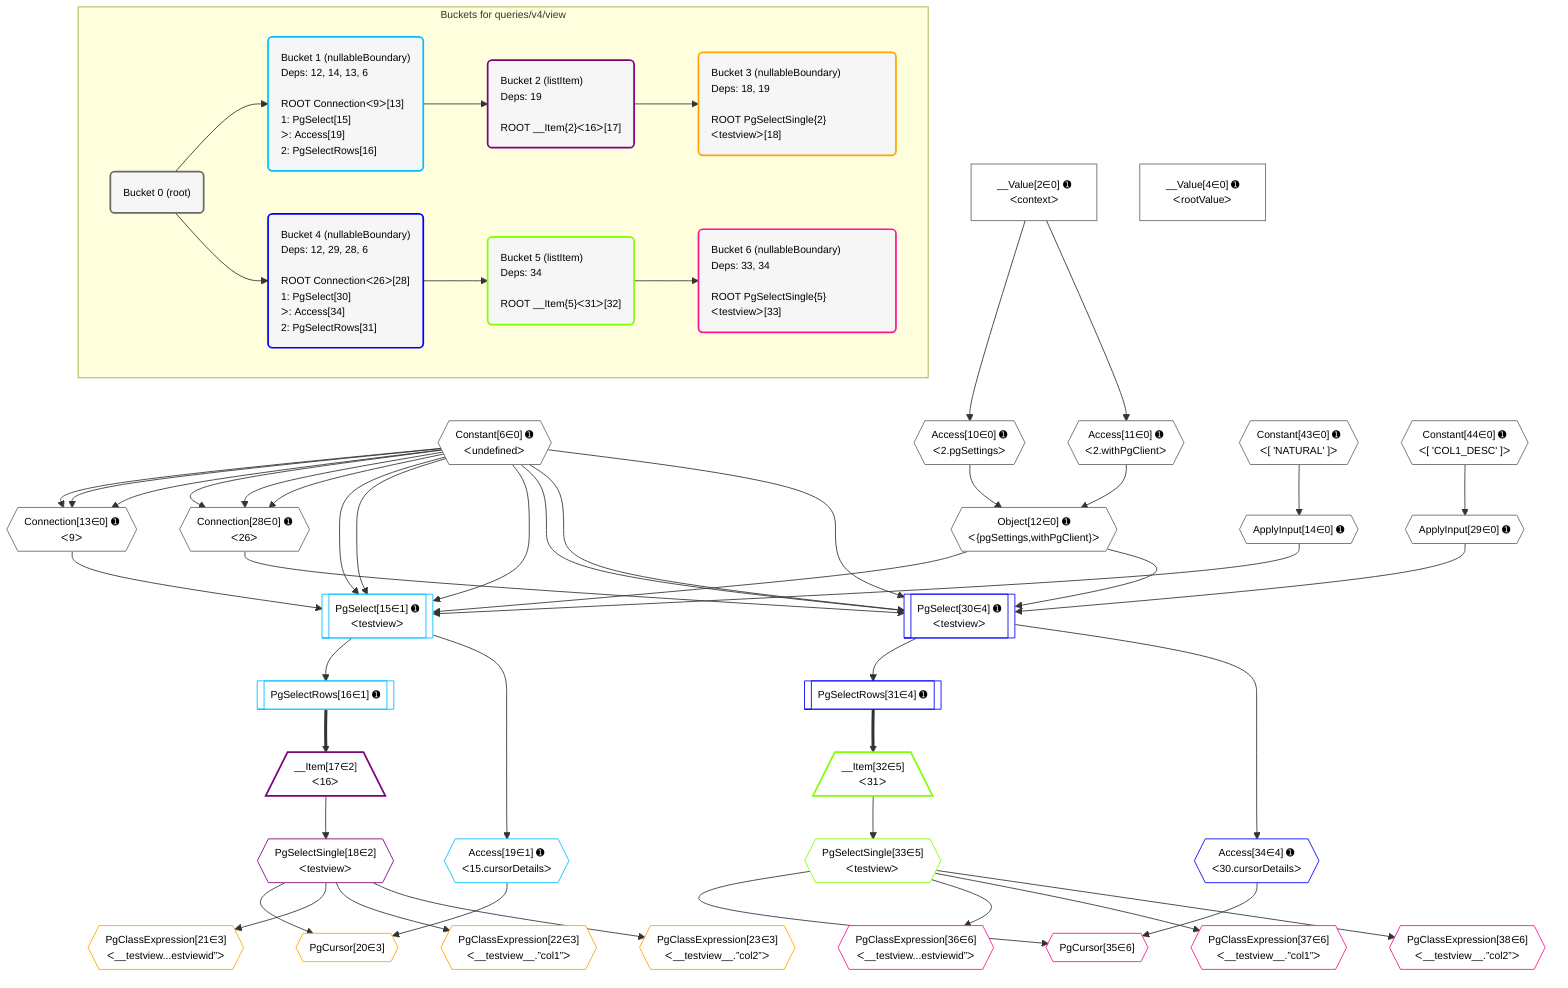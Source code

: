 %%{init: {'themeVariables': { 'fontSize': '12px'}}}%%
graph TD
    classDef path fill:#eee,stroke:#000,color:#000
    classDef plan fill:#fff,stroke-width:1px,color:#000
    classDef itemplan fill:#fff,stroke-width:2px,color:#000
    classDef unbatchedplan fill:#dff,stroke-width:1px,color:#000
    classDef sideeffectplan fill:#fcc,stroke-width:2px,color:#000
    classDef bucket fill:#f6f6f6,color:#000,stroke-width:2px,text-align:left


    %% plan dependencies
    Connection13{{"Connection[13∈0] ➊<br />ᐸ9ᐳ"}}:::plan
    Constant6{{"Constant[6∈0] ➊<br />ᐸundefinedᐳ"}}:::plan
    Constant6 & Constant6 & Constant6 --> Connection13
    Connection28{{"Connection[28∈0] ➊<br />ᐸ26ᐳ"}}:::plan
    Constant6 & Constant6 & Constant6 --> Connection28
    Object12{{"Object[12∈0] ➊<br />ᐸ{pgSettings,withPgClient}ᐳ"}}:::plan
    Access10{{"Access[10∈0] ➊<br />ᐸ2.pgSettingsᐳ"}}:::plan
    Access11{{"Access[11∈0] ➊<br />ᐸ2.withPgClientᐳ"}}:::plan
    Access10 & Access11 --> Object12
    __Value2["__Value[2∈0] ➊<br />ᐸcontextᐳ"]:::plan
    __Value2 --> Access10
    __Value2 --> Access11
    ApplyInput14{{"ApplyInput[14∈0] ➊"}}:::plan
    Constant43{{"Constant[43∈0] ➊<br />ᐸ[ 'NATURAL' ]ᐳ"}}:::plan
    Constant43 --> ApplyInput14
    ApplyInput29{{"ApplyInput[29∈0] ➊"}}:::plan
    Constant44{{"Constant[44∈0] ➊<br />ᐸ[ 'COL1_DESC' ]ᐳ"}}:::plan
    Constant44 --> ApplyInput29
    __Value4["__Value[4∈0] ➊<br />ᐸrootValueᐳ"]:::plan
    PgSelect15[["PgSelect[15∈1] ➊<br />ᐸtestviewᐳ"]]:::plan
    Object12 & ApplyInput14 & Connection13 & Constant6 & Constant6 & Constant6 --> PgSelect15
    PgSelectRows16[["PgSelectRows[16∈1] ➊"]]:::plan
    PgSelect15 --> PgSelectRows16
    Access19{{"Access[19∈1] ➊<br />ᐸ15.cursorDetailsᐳ"}}:::plan
    PgSelect15 --> Access19
    __Item17[/"__Item[17∈2]<br />ᐸ16ᐳ"\]:::itemplan
    PgSelectRows16 ==> __Item17
    PgSelectSingle18{{"PgSelectSingle[18∈2]<br />ᐸtestviewᐳ"}}:::plan
    __Item17 --> PgSelectSingle18
    PgCursor20{{"PgCursor[20∈3]"}}:::plan
    PgSelectSingle18 & Access19 --> PgCursor20
    PgClassExpression21{{"PgClassExpression[21∈3]<br />ᐸ__testview...estviewid”ᐳ"}}:::plan
    PgSelectSingle18 --> PgClassExpression21
    PgClassExpression22{{"PgClassExpression[22∈3]<br />ᐸ__testview__.”col1”ᐳ"}}:::plan
    PgSelectSingle18 --> PgClassExpression22
    PgClassExpression23{{"PgClassExpression[23∈3]<br />ᐸ__testview__.”col2”ᐳ"}}:::plan
    PgSelectSingle18 --> PgClassExpression23
    PgSelect30[["PgSelect[30∈4] ➊<br />ᐸtestviewᐳ"]]:::plan
    Object12 & ApplyInput29 & Connection28 & Constant6 & Constant6 & Constant6 --> PgSelect30
    PgSelectRows31[["PgSelectRows[31∈4] ➊"]]:::plan
    PgSelect30 --> PgSelectRows31
    Access34{{"Access[34∈4] ➊<br />ᐸ30.cursorDetailsᐳ"}}:::plan
    PgSelect30 --> Access34
    __Item32[/"__Item[32∈5]<br />ᐸ31ᐳ"\]:::itemplan
    PgSelectRows31 ==> __Item32
    PgSelectSingle33{{"PgSelectSingle[33∈5]<br />ᐸtestviewᐳ"}}:::plan
    __Item32 --> PgSelectSingle33
    PgCursor35{{"PgCursor[35∈6]"}}:::plan
    PgSelectSingle33 & Access34 --> PgCursor35
    PgClassExpression36{{"PgClassExpression[36∈6]<br />ᐸ__testview...estviewid”ᐳ"}}:::plan
    PgSelectSingle33 --> PgClassExpression36
    PgClassExpression37{{"PgClassExpression[37∈6]<br />ᐸ__testview__.”col1”ᐳ"}}:::plan
    PgSelectSingle33 --> PgClassExpression37
    PgClassExpression38{{"PgClassExpression[38∈6]<br />ᐸ__testview__.”col2”ᐳ"}}:::plan
    PgSelectSingle33 --> PgClassExpression38

    %% define steps

    subgraph "Buckets for queries/v4/view"
    Bucket0("Bucket 0 (root)"):::bucket
    classDef bucket0 stroke:#696969
    class Bucket0,__Value2,__Value4,Constant6,Access10,Access11,Object12,Connection13,ApplyInput14,Connection28,ApplyInput29,Constant43,Constant44 bucket0
    Bucket1("Bucket 1 (nullableBoundary)<br />Deps: 12, 14, 13, 6<br /><br />ROOT Connectionᐸ9ᐳ[13]<br />1: PgSelect[15]<br />ᐳ: Access[19]<br />2: PgSelectRows[16]"):::bucket
    classDef bucket1 stroke:#00bfff
    class Bucket1,PgSelect15,PgSelectRows16,Access19 bucket1
    Bucket2("Bucket 2 (listItem)<br />Deps: 19<br /><br />ROOT __Item{2}ᐸ16ᐳ[17]"):::bucket
    classDef bucket2 stroke:#7f007f
    class Bucket2,__Item17,PgSelectSingle18 bucket2
    Bucket3("Bucket 3 (nullableBoundary)<br />Deps: 18, 19<br /><br />ROOT PgSelectSingle{2}ᐸtestviewᐳ[18]"):::bucket
    classDef bucket3 stroke:#ffa500
    class Bucket3,PgCursor20,PgClassExpression21,PgClassExpression22,PgClassExpression23 bucket3
    Bucket4("Bucket 4 (nullableBoundary)<br />Deps: 12, 29, 28, 6<br /><br />ROOT Connectionᐸ26ᐳ[28]<br />1: PgSelect[30]<br />ᐳ: Access[34]<br />2: PgSelectRows[31]"):::bucket
    classDef bucket4 stroke:#0000ff
    class Bucket4,PgSelect30,PgSelectRows31,Access34 bucket4
    Bucket5("Bucket 5 (listItem)<br />Deps: 34<br /><br />ROOT __Item{5}ᐸ31ᐳ[32]"):::bucket
    classDef bucket5 stroke:#7fff00
    class Bucket5,__Item32,PgSelectSingle33 bucket5
    Bucket6("Bucket 6 (nullableBoundary)<br />Deps: 33, 34<br /><br />ROOT PgSelectSingle{5}ᐸtestviewᐳ[33]"):::bucket
    classDef bucket6 stroke:#ff1493
    class Bucket6,PgCursor35,PgClassExpression36,PgClassExpression37,PgClassExpression38 bucket6
    Bucket0 --> Bucket1 & Bucket4
    Bucket1 --> Bucket2
    Bucket2 --> Bucket3
    Bucket4 --> Bucket5
    Bucket5 --> Bucket6
    end